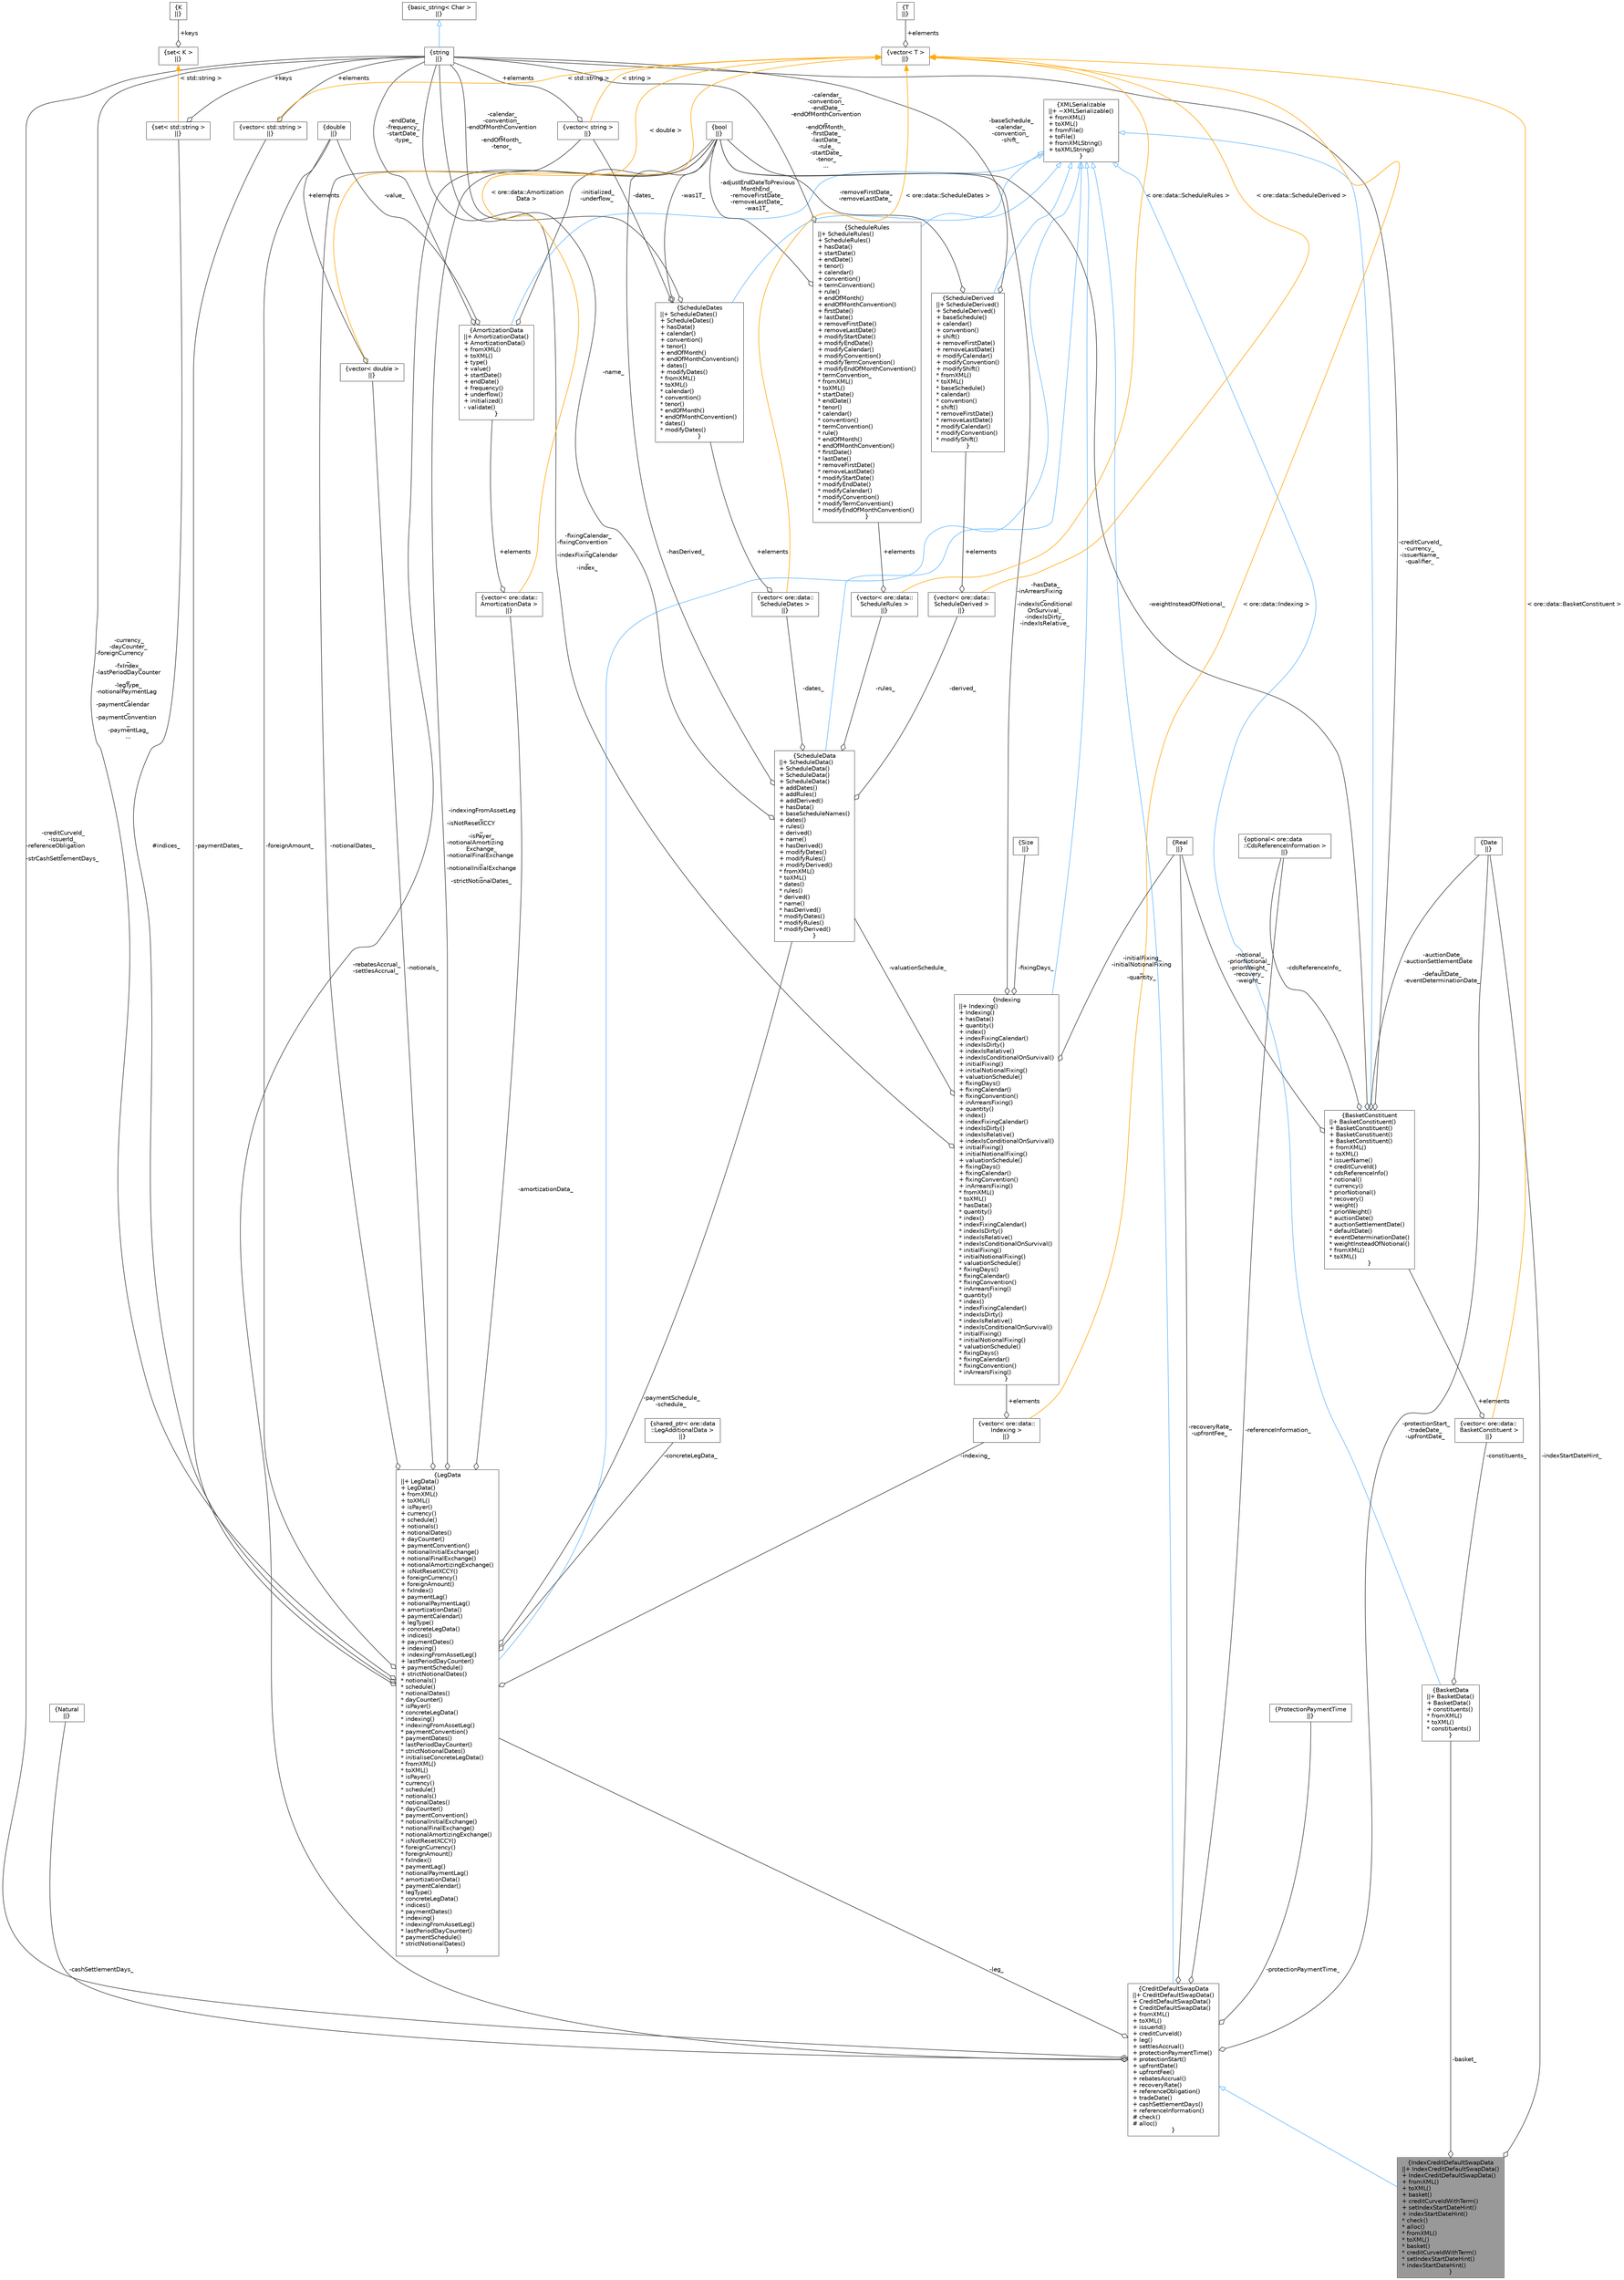 digraph "IndexCreditDefaultSwapData"
{
 // INTERACTIVE_SVG=YES
 // LATEX_PDF_SIZE
  bgcolor="transparent";
  edge [fontname=Helvetica,fontsize=10,labelfontname=Helvetica,labelfontsize=10];
  node [fontname=Helvetica,fontsize=10,shape=box,height=0.2,width=0.4];
  Node1 [label="{IndexCreditDefaultSwapData\n||+ IndexCreditDefaultSwapData()\l+ IndexCreditDefaultSwapData()\l+ fromXML()\l+ toXML()\l+ basket()\l+ creditCurveIdWithTerm()\l+ setIndexStartDateHint()\l+ indexStartDateHint()\l* check()\l* alloc()\l* fromXML()\l* toXML()\l* basket()\l* creditCurveIdWithTerm()\l* setIndexStartDateHint()\l* indexStartDateHint()\l}",height=0.2,width=0.4,color="gray40", fillcolor="grey60", style="filled", fontcolor="black",tooltip=" "];
  Node2 -> Node1 [dir="back",color="steelblue1",style="solid",arrowtail="onormal"];
  Node2 [label="{CreditDefaultSwapData\n||+ CreditDefaultSwapData()\l+ CreditDefaultSwapData()\l+ CreditDefaultSwapData()\l+ fromXML()\l+ toXML()\l+ issuerId()\l+ creditCurveId()\l+ leg()\l+ settlesAccrual()\l+ protectionPaymentTime()\l+ protectionStart()\l+ upfrontDate()\l+ upfrontFee()\l+ rebatesAccrual()\l+ recoveryRate()\l+ referenceObligation()\l+ tradeDate()\l+ cashSettlementDays()\l+ referenceInformation()\l# check()\l# alloc()\l}",height=0.2,width=0.4,color="gray40", fillcolor="white", style="filled",URL="$classore_1_1data_1_1_credit_default_swap_data.html",tooltip=" "];
  Node3 -> Node2 [dir="back",color="steelblue1",style="solid",arrowtail="onormal"];
  Node3 [label="{XMLSerializable\n||+ ~XMLSerializable()\l+ fromXML()\l+ toXML()\l+ fromFile()\l+ toFile()\l+ fromXMLString()\l+ toXMLString()\l}",height=0.2,width=0.4,color="gray40", fillcolor="white", style="filled",URL="$classore_1_1data_1_1_x_m_l_serializable.html",tooltip="Base class for all serializable classes."];
  Node4 -> Node2 [color="grey25",style="solid",label=" -creditCurveId_\n-issuerId_\n-referenceObligation\l_\n-strCashSettlementDays_" ,arrowhead="odiamond"];
  Node4 [label="{string\n||}",height=0.2,width=0.4,color="gray40", fillcolor="white", style="filled",tooltip=" "];
  Node5 -> Node4 [dir="back",color="steelblue1",style="solid",arrowtail="onormal"];
  Node5 [label="{basic_string\< Char \>\n||}",height=0.2,width=0.4,color="gray40", fillcolor="white", style="filled",tooltip=" "];
  Node6 -> Node2 [color="grey25",style="solid",label=" -leg_" ,arrowhead="odiamond"];
  Node6 [label="{LegData\n||+ LegData()\l+ LegData()\l+ fromXML()\l+ toXML()\l+ isPayer()\l+ currency()\l+ schedule()\l+ notionals()\l+ notionalDates()\l+ dayCounter()\l+ paymentConvention()\l+ notionalInitialExchange()\l+ notionalFinalExchange()\l+ notionalAmortizingExchange()\l+ isNotResetXCCY()\l+ foreignCurrency()\l+ foreignAmount()\l+ fxIndex()\l+ paymentLag()\l+ notionalPaymentLag()\l+ amortizationData()\l+ paymentCalendar()\l+ legType()\l+ concreteLegData()\l+ indices()\l+ paymentDates()\l+ indexing()\l+ indexingFromAssetLeg()\l+ lastPeriodDayCounter()\l+ paymentSchedule()\l+ strictNotionalDates()\l* notionals()\l* schedule()\l* notionalDates()\l* dayCounter()\l* isPayer()\l* concreteLegData()\l* indexing()\l* indexingFromAssetLeg()\l* paymentConvention()\l* paymentDates()\l* lastPeriodDayCounter()\l* strictNotionalDates()\l* initialiseConcreteLegData()\l* fromXML()\l* toXML()\l* isPayer()\l* currency()\l* schedule()\l* notionals()\l* notionalDates()\l* dayCounter()\l* paymentConvention()\l* notionalInitialExchange()\l* notionalFinalExchange()\l* notionalAmortizingExchange()\l* isNotResetXCCY()\l* foreignCurrency()\l* foreignAmount()\l* fxIndex()\l* paymentLag()\l* notionalPaymentLag()\l* amortizationData()\l* paymentCalendar()\l* legType()\l* concreteLegData()\l* indices()\l* paymentDates()\l* indexing()\l* indexingFromAssetLeg()\l* lastPeriodDayCounter()\l* paymentSchedule()\l* strictNotionalDates()\l}",height=0.2,width=0.4,color="gray40", fillcolor="white", style="filled",URL="$classore_1_1data_1_1_leg_data.html",tooltip="Serializable object holding leg data."];
  Node3 -> Node6 [dir="back",color="steelblue1",style="solid",arrowtail="onormal"];
  Node7 -> Node6 [color="grey25",style="solid",label=" #indices_" ,arrowhead="odiamond"];
  Node7 [label="{set\< std::string \>\n||}",height=0.2,width=0.4,color="gray40", fillcolor="white", style="filled",tooltip=" "];
  Node4 -> Node7 [color="grey25",style="solid",label=" +keys" ,arrowhead="odiamond"];
  Node8 -> Node7 [dir="back",color="orange",style="solid",label=" \< std::string \>" ];
  Node8 [label="{set\< K \>\n||}",height=0.2,width=0.4,color="gray40", fillcolor="white", style="filled",tooltip=" "];
  Node9 -> Node8 [color="grey25",style="solid",label=" +keys" ,arrowhead="odiamond"];
  Node9 [label="{K\n||}",height=0.2,width=0.4,color="gray40", fillcolor="white", style="filled",tooltip=" "];
  Node10 -> Node6 [color="grey25",style="solid",label=" -concreteLegData_" ,arrowhead="odiamond"];
  Node10 [label="{shared_ptr\< ore::data\l::LegAdditionalData \>\n||}",height=0.2,width=0.4,color="gray40", fillcolor="white", style="filled",tooltip=" "];
  Node11 -> Node6 [color="grey25",style="solid",label=" -indexingFromAssetLeg\l_\n-isNotResetXCCY\l_\n-isPayer_\n-notionalAmortizing\lExchange_\n-notionalFinalExchange\l_\n-notionalInitialExchange\l_\n-strictNotionalDates_" ,arrowhead="odiamond"];
  Node11 [label="{bool\n||}",height=0.2,width=0.4,color="gray40", fillcolor="white", style="filled",URL="$classbool.html",tooltip=" "];
  Node4 -> Node6 [color="grey25",style="solid",label=" -currency_\n-dayCounter_\n-foreignCurrency\l_\n-fxIndex_\n-lastPeriodDayCounter\l_\n-legType_\n-notionalPaymentLag\l_\n-paymentCalendar\l_\n-paymentConvention\l_\n-paymentLag_\n..." ,arrowhead="odiamond"];
  Node12 -> Node6 [color="grey25",style="solid",label=" -paymentSchedule_\n-schedule_" ,arrowhead="odiamond"];
  Node12 [label="{ScheduleData\n||+ ScheduleData()\l+ ScheduleData()\l+ ScheduleData()\l+ ScheduleData()\l+ addDates()\l+ addRules()\l+ addDerived()\l+ hasData()\l+ baseScheduleNames()\l+ dates()\l+ rules()\l+ derived()\l+ name()\l+ hasDerived()\l+ modifyDates()\l+ modifyRules()\l+ modifyDerived()\l* fromXML()\l* toXML()\l* dates()\l* rules()\l* derived()\l* name()\l* hasDerived()\l* modifyDates()\l* modifyRules()\l* modifyDerived()\l}",height=0.2,width=0.4,color="gray40", fillcolor="white", style="filled",URL="$classore_1_1data_1_1_schedule_data.html",tooltip="Serializable schedule data."];
  Node3 -> Node12 [dir="back",color="steelblue1",style="solid",arrowtail="onormal"];
  Node13 -> Node12 [color="grey25",style="solid",label=" -dates_" ,arrowhead="odiamond"];
  Node13 [label="{vector\< ore::data::\lScheduleDates \>\n||}",height=0.2,width=0.4,color="gray40", fillcolor="white", style="filled",tooltip=" "];
  Node14 -> Node13 [color="grey25",style="solid",label=" +elements" ,arrowhead="odiamond"];
  Node14 [label="{ScheduleDates\n||+ ScheduleDates()\l+ ScheduleDates()\l+ hasData()\l+ calendar()\l+ convention()\l+ tenor()\l+ endOfMonth()\l+ endOfMonthConvention()\l+ dates()\l+ modifyDates()\l* fromXML()\l* toXML()\l* calendar()\l* convention()\l* tenor()\l* endOfMonth()\l* endOfMonthConvention()\l* dates()\l* modifyDates()\l}",height=0.2,width=0.4,color="gray40", fillcolor="white", style="filled",URL="$classore_1_1data_1_1_schedule_dates.html",tooltip="Serializable object holding schedule Dates data."];
  Node3 -> Node14 [dir="back",color="steelblue1",style="solid",arrowtail="onormal"];
  Node4 -> Node14 [color="grey25",style="solid",label=" -calendar_\n-convention_\n-endOfMonthConvention\l_\n-endOfMonth_\n-tenor_" ,arrowhead="odiamond"];
  Node15 -> Node14 [color="grey25",style="solid",label=" -dates_" ,arrowhead="odiamond"];
  Node15 [label="{vector\< string \>\n||}",height=0.2,width=0.4,color="gray40", fillcolor="white", style="filled",tooltip=" "];
  Node4 -> Node15 [color="grey25",style="solid",label=" +elements" ,arrowhead="odiamond"];
  Node16 -> Node15 [dir="back",color="orange",style="solid",label=" \< string \>" ];
  Node16 [label="{vector\< T \>\n||}",height=0.2,width=0.4,color="gray40", fillcolor="white", style="filled",tooltip=" "];
  Node17 -> Node16 [color="grey25",style="solid",label=" +elements" ,arrowhead="odiamond"];
  Node17 [label="{T\n||}",height=0.2,width=0.4,color="gray40", fillcolor="white", style="filled",tooltip=" "];
  Node11 -> Node14 [color="grey25",style="solid",label=" -was1T_" ,arrowhead="odiamond"];
  Node16 -> Node13 [dir="back",color="orange",style="solid",label=" \< ore::data::ScheduleDates \>" ];
  Node18 -> Node12 [color="grey25",style="solid",label=" -rules_" ,arrowhead="odiamond"];
  Node18 [label="{vector\< ore::data::\lScheduleRules \>\n||}",height=0.2,width=0.4,color="gray40", fillcolor="white", style="filled",tooltip=" "];
  Node19 -> Node18 [color="grey25",style="solid",label=" +elements" ,arrowhead="odiamond"];
  Node19 [label="{ScheduleRules\n||+ ScheduleRules()\l+ ScheduleRules()\l+ hasData()\l+ startDate()\l+ endDate()\l+ tenor()\l+ calendar()\l+ convention()\l+ termConvention()\l+ rule()\l+ endOfMonth()\l+ endOfMonthConvention()\l+ firstDate()\l+ lastDate()\l+ removeFirstDate()\l+ removeLastDate()\l+ modifyStartDate()\l+ modifyEndDate()\l+ modifyCalendar()\l+ modifyConvention()\l+ modifyTermConvention()\l+ modifyEndOfMonthConvention()\l* termConvention_\l* fromXML()\l* toXML()\l* startDate()\l* endDate()\l* tenor()\l* calendar()\l* convention()\l* termConvention()\l* rule()\l* endOfMonth()\l* endOfMonthConvention()\l* firstDate()\l* lastDate()\l* removeFirstDate()\l* removeLastDate()\l* modifyStartDate()\l* modifyEndDate()\l* modifyCalendar()\l* modifyConvention()\l* modifyTermConvention()\l* modifyEndOfMonthConvention()\l}",height=0.2,width=0.4,color="gray40", fillcolor="white", style="filled",URL="$classore_1_1data_1_1_schedule_rules.html",tooltip="Serializable object holding schedule Rules data."];
  Node3 -> Node19 [dir="back",color="steelblue1",style="solid",arrowtail="onormal"];
  Node4 -> Node19 [color="grey25",style="solid",label=" -calendar_\n-convention_\n-endDate_\n-endOfMonthConvention\l_\n-endOfMonth_\n-firstDate_\n-lastDate_\n-rule_\n-startDate_\n-tenor_\n..." ,arrowhead="odiamond"];
  Node11 -> Node19 [color="grey25",style="solid",label=" -adjustEndDateToPrevious\lMonthEnd_\n-removeFirstDate_\n-removeLastDate_\n-was1T_" ,arrowhead="odiamond"];
  Node16 -> Node18 [dir="back",color="orange",style="solid",label=" \< ore::data::ScheduleRules \>" ];
  Node20 -> Node12 [color="grey25",style="solid",label=" -derived_" ,arrowhead="odiamond"];
  Node20 [label="{vector\< ore::data::\lScheduleDerived \>\n||}",height=0.2,width=0.4,color="gray40", fillcolor="white", style="filled",tooltip=" "];
  Node21 -> Node20 [color="grey25",style="solid",label=" +elements" ,arrowhead="odiamond"];
  Node21 [label="{ScheduleDerived\n||+ ScheduleDerived()\l+ ScheduleDerived()\l+ baseSchedule()\l+ calendar()\l+ convention()\l+ shift()\l+ removeFirstDate()\l+ removeLastDate()\l+ modifyCalendar()\l+ modifyConvention()\l+ modifyShift()\l* fromXML()\l* toXML()\l* baseSchedule()\l* calendar()\l* convention()\l* shift()\l* removeFirstDate()\l* removeLastDate()\l* modifyCalendar()\l* modifyConvention()\l* modifyShift()\l}",height=0.2,width=0.4,color="gray40", fillcolor="white", style="filled",URL="$classore_1_1data_1_1_schedule_derived.html",tooltip="Serializable object holding Derived schedule data."];
  Node3 -> Node21 [dir="back",color="steelblue1",style="solid",arrowtail="onormal"];
  Node4 -> Node21 [color="grey25",style="solid",label=" -baseSchedule_\n-calendar_\n-convention_\n-shift_" ,arrowhead="odiamond"];
  Node11 -> Node21 [color="grey25",style="solid",label=" -removeFirstDate_\n-removeLastDate_" ,arrowhead="odiamond"];
  Node16 -> Node20 [dir="back",color="orange",style="solid",label=" \< ore::data::ScheduleDerived \>" ];
  Node4 -> Node12 [color="grey25",style="solid",label=" -name_" ,arrowhead="odiamond"];
  Node11 -> Node12 [color="grey25",style="solid",label=" -hasDerived_" ,arrowhead="odiamond"];
  Node22 -> Node6 [color="grey25",style="solid",label=" -notionals_" ,arrowhead="odiamond"];
  Node22 [label="{vector\< double \>\n||}",height=0.2,width=0.4,color="gray40", fillcolor="white", style="filled",tooltip=" "];
  Node23 -> Node22 [color="grey25",style="solid",label=" +elements" ,arrowhead="odiamond"];
  Node23 [label="{double\n||}",height=0.2,width=0.4,color="gray40", fillcolor="white", style="filled",tooltip=" "];
  Node16 -> Node22 [dir="back",color="orange",style="solid",label=" \< double \>" ];
  Node15 -> Node6 [color="grey25",style="solid",label=" -notionalDates_" ,arrowhead="odiamond"];
  Node23 -> Node6 [color="grey25",style="solid",label=" -foreignAmount_" ,arrowhead="odiamond"];
  Node24 -> Node6 [color="grey25",style="solid",label=" -amortizationData_" ,arrowhead="odiamond"];
  Node24 [label="{vector\< ore::data::\lAmortizationData \>\n||}",height=0.2,width=0.4,color="gray40", fillcolor="white", style="filled",tooltip=" "];
  Node25 -> Node24 [color="grey25",style="solid",label=" +elements" ,arrowhead="odiamond"];
  Node25 [label="{AmortizationData\n||+ AmortizationData()\l+ AmortizationData()\l+ fromXML()\l+ toXML()\l+ type()\l+ value()\l+ startDate()\l+ endDate()\l+ frequency()\l+ underflow()\l+ initialized()\l- validate()\l}",height=0.2,width=0.4,color="gray40", fillcolor="white", style="filled",URL="$classore_1_1data_1_1_amortization_data.html",tooltip="Serializable object holding amortization rules."];
  Node3 -> Node25 [dir="back",color="steelblue1",style="solid",arrowtail="onormal"];
  Node4 -> Node25 [color="grey25",style="solid",label=" -endDate_\n-frequency_\n-startDate_\n-type_" ,arrowhead="odiamond"];
  Node23 -> Node25 [color="grey25",style="solid",label=" -value_" ,arrowhead="odiamond"];
  Node11 -> Node25 [color="grey25",style="solid",label=" -initialized_\n-underflow_" ,arrowhead="odiamond"];
  Node16 -> Node24 [dir="back",color="orange",style="solid",label=" \< ore::data::Amortization\lData \>" ];
  Node26 -> Node6 [color="grey25",style="solid",label=" -paymentDates_" ,arrowhead="odiamond"];
  Node26 [label="{vector\< std::string \>\n||}",height=0.2,width=0.4,color="gray40", fillcolor="white", style="filled",tooltip=" "];
  Node4 -> Node26 [color="grey25",style="solid",label=" +elements" ,arrowhead="odiamond"];
  Node16 -> Node26 [dir="back",color="orange",style="solid",label=" \< std::string \>" ];
  Node27 -> Node6 [color="grey25",style="solid",label=" -indexing_" ,arrowhead="odiamond"];
  Node27 [label="{vector\< ore::data::\lIndexing \>\n||}",height=0.2,width=0.4,color="gray40", fillcolor="white", style="filled",tooltip=" "];
  Node28 -> Node27 [color="grey25",style="solid",label=" +elements" ,arrowhead="odiamond"];
  Node28 [label="{Indexing\n||+ Indexing()\l+ Indexing()\l+ hasData()\l+ quantity()\l+ index()\l+ indexFixingCalendar()\l+ indexIsDirty()\l+ indexIsRelative()\l+ indexIsConditionalOnSurvival()\l+ initialFixing()\l+ initialNotionalFixing()\l+ valuationSchedule()\l+ fixingDays()\l+ fixingCalendar()\l+ fixingConvention()\l+ inArrearsFixing()\l+ quantity()\l+ index()\l+ indexFixingCalendar()\l+ indexIsDirty()\l+ indexIsRelative()\l+ indexIsConditionalOnSurvival()\l+ initialFixing()\l+ initialNotionalFixing()\l+ valuationSchedule()\l+ fixingDays()\l+ fixingCalendar()\l+ fixingConvention()\l+ inArrearsFixing()\l* fromXML()\l* toXML()\l* hasData()\l* quantity()\l* index()\l* indexFixingCalendar()\l* indexIsDirty()\l* indexIsRelative()\l* indexIsConditionalOnSurvival()\l* initialFixing()\l* initialNotionalFixing()\l* valuationSchedule()\l* fixingDays()\l* fixingCalendar()\l* fixingConvention()\l* inArrearsFixing()\l* quantity()\l* index()\l* indexFixingCalendar()\l* indexIsDirty()\l* indexIsRelative()\l* indexIsConditionalOnSurvival()\l* initialFixing()\l* initialNotionalFixing()\l* valuationSchedule()\l* fixingDays()\l* fixingCalendar()\l* fixingConvention()\l* inArrearsFixing()\l}",height=0.2,width=0.4,color="gray40", fillcolor="white", style="filled",URL="$classore_1_1data_1_1_indexing.html",tooltip="Serializable object holding indexing data."];
  Node3 -> Node28 [dir="back",color="steelblue1",style="solid",arrowtail="onormal"];
  Node11 -> Node28 [color="grey25",style="solid",label=" -hasData_\n-inArrearsFixing\l_\n-indexIsConditional\lOnSurvival_\n-indexIsDirty_\n-indexIsRelative_" ,arrowhead="odiamond"];
  Node29 -> Node28 [color="grey25",style="solid",label=" -initialFixing_\n-initialNotionalFixing\l_\n-quantity_" ,arrowhead="odiamond"];
  Node29 [label="{Real\n||}",height=0.2,width=0.4,color="gray40", fillcolor="white", style="filled",tooltip=" "];
  Node4 -> Node28 [color="grey25",style="solid",label=" -fixingCalendar_\n-fixingConvention\l_\n-indexFixingCalendar\l_\n-index_" ,arrowhead="odiamond"];
  Node12 -> Node28 [color="grey25",style="solid",label=" -valuationSchedule_" ,arrowhead="odiamond"];
  Node30 -> Node28 [color="grey25",style="solid",label=" -fixingDays_" ,arrowhead="odiamond"];
  Node30 [label="{Size\n||}",height=0.2,width=0.4,color="gray40", fillcolor="white", style="filled",tooltip=" "];
  Node16 -> Node27 [dir="back",color="orange",style="solid",label=" \< ore::data::Indexing \>" ];
  Node11 -> Node2 [color="grey25",style="solid",label=" -rebatesAccrual_\n-settlesAccrual_" ,arrowhead="odiamond"];
  Node31 -> Node2 [color="grey25",style="solid",label=" -protectionPaymentTime_" ,arrowhead="odiamond"];
  Node31 [label="{ProtectionPaymentTime\n||}",height=0.2,width=0.4,color="gray40", fillcolor="white", style="filled",tooltip=" "];
  Node32 -> Node2 [color="grey25",style="solid",label=" -protectionStart_\n-tradeDate_\n-upfrontDate_" ,arrowhead="odiamond"];
  Node32 [label="{Date\n||}",height=0.2,width=0.4,color="gray40", fillcolor="white", style="filled",tooltip=" "];
  Node29 -> Node2 [color="grey25",style="solid",label=" -recoveryRate_\n-upfrontFee_" ,arrowhead="odiamond"];
  Node33 -> Node2 [color="grey25",style="solid",label=" -cashSettlementDays_" ,arrowhead="odiamond"];
  Node33 [label="{Natural\n||}",height=0.2,width=0.4,color="gray40", fillcolor="white", style="filled",tooltip=" "];
  Node34 -> Node2 [color="grey25",style="solid",label=" -referenceInformation_" ,arrowhead="odiamond"];
  Node34 [label="{optional\< ore::data\l::CdsReferenceInformation \>\n||}",height=0.2,width=0.4,color="gray40", fillcolor="white", style="filled",tooltip=" "];
  Node35 -> Node1 [color="grey25",style="solid",label=" -basket_" ,arrowhead="odiamond"];
  Node35 [label="{BasketData\n||+ BasketData()\l+ BasketData()\l+ constituents()\l* fromXML()\l* toXML()\l* constituents()\l}",height=0.2,width=0.4,color="gray40", fillcolor="white", style="filled",URL="$classore_1_1data_1_1_basket_data.html",tooltip=" "];
  Node3 -> Node35 [dir="back",color="steelblue1",style="solid",arrowtail="onormal"];
  Node36 -> Node35 [color="grey25",style="solid",label=" -constituents_" ,arrowhead="odiamond"];
  Node36 [label="{vector\< ore::data::\lBasketConstituent \>\n||}",height=0.2,width=0.4,color="gray40", fillcolor="white", style="filled",tooltip=" "];
  Node37 -> Node36 [color="grey25",style="solid",label=" +elements" ,arrowhead="odiamond"];
  Node37 [label="{BasketConstituent\n||+ BasketConstituent()\l+ BasketConstituent()\l+ BasketConstituent()\l+ BasketConstituent()\l+ fromXML()\l+ toXML()\l* issuerName()\l* creditCurveId()\l* cdsReferenceInfo()\l* notional()\l* currency()\l* priorNotional()\l* recovery()\l* weight()\l* priorWeight()\l* auctionDate()\l* auctionSettlementDate()\l* defaultDate()\l* eventDeterminationDate()\l* weightInsteadOfNotional()\l* fromXML()\l* toXML()\l}",height=0.2,width=0.4,color="gray40", fillcolor="white", style="filled",URL="$classore_1_1data_1_1_basket_constituent.html",tooltip=" "];
  Node3 -> Node37 [dir="back",color="steelblue1",style="solid",arrowtail="onormal"];
  Node4 -> Node37 [color="grey25",style="solid",label=" -creditCurveId_\n-currency_\n-issuerName_\n-qualifier_" ,arrowhead="odiamond"];
  Node34 -> Node37 [color="grey25",style="solid",label=" -cdsReferenceInfo_" ,arrowhead="odiamond"];
  Node29 -> Node37 [color="grey25",style="solid",label=" -notional_\n-priorNotional_\n-priorWeight_\n-recovery_\n-weight_" ,arrowhead="odiamond"];
  Node32 -> Node37 [color="grey25",style="solid",label=" -auctionDate_\n-auctionSettlementDate\l_\n-defaultDate_\n-eventDeterminationDate_" ,arrowhead="odiamond"];
  Node11 -> Node37 [color="grey25",style="solid",label=" -weightInsteadOfNotional_" ,arrowhead="odiamond"];
  Node16 -> Node36 [dir="back",color="orange",style="solid",label=" \< ore::data::BasketConstituent \>" ];
  Node32 -> Node1 [color="grey25",style="solid",label=" -indexStartDateHint_" ,arrowhead="odiamond"];
}

